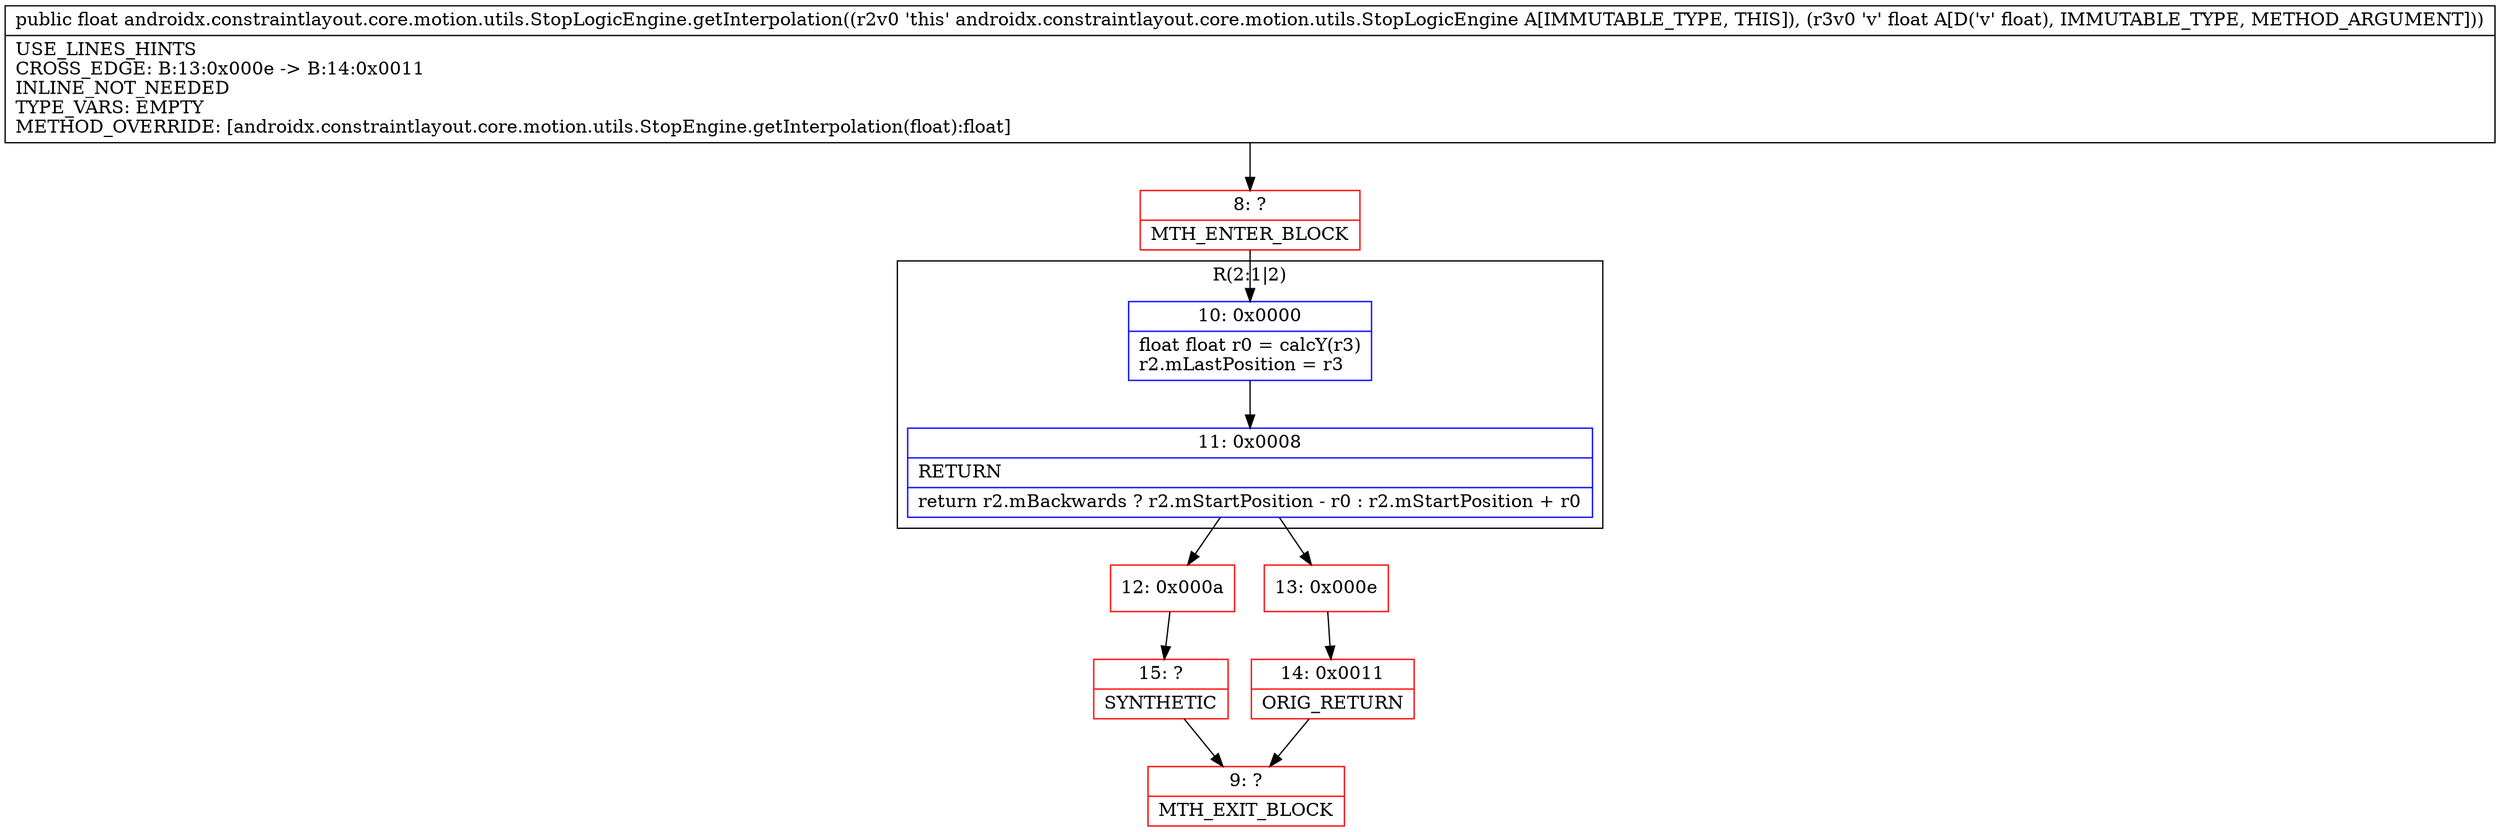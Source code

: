 digraph "CFG forandroidx.constraintlayout.core.motion.utils.StopLogicEngine.getInterpolation(F)F" {
subgraph cluster_Region_1371591521 {
label = "R(2:1|2)";
node [shape=record,color=blue];
Node_10 [shape=record,label="{10\:\ 0x0000|float float r0 = calcY(r3)\lr2.mLastPosition = r3\l}"];
Node_11 [shape=record,label="{11\:\ 0x0008|RETURN\l|return r2.mBackwards ? r2.mStartPosition \- r0 : r2.mStartPosition + r0\l}"];
}
Node_8 [shape=record,color=red,label="{8\:\ ?|MTH_ENTER_BLOCK\l}"];
Node_12 [shape=record,color=red,label="{12\:\ 0x000a}"];
Node_15 [shape=record,color=red,label="{15\:\ ?|SYNTHETIC\l}"];
Node_9 [shape=record,color=red,label="{9\:\ ?|MTH_EXIT_BLOCK\l}"];
Node_13 [shape=record,color=red,label="{13\:\ 0x000e}"];
Node_14 [shape=record,color=red,label="{14\:\ 0x0011|ORIG_RETURN\l}"];
MethodNode[shape=record,label="{public float androidx.constraintlayout.core.motion.utils.StopLogicEngine.getInterpolation((r2v0 'this' androidx.constraintlayout.core.motion.utils.StopLogicEngine A[IMMUTABLE_TYPE, THIS]), (r3v0 'v' float A[D('v' float), IMMUTABLE_TYPE, METHOD_ARGUMENT]))  | USE_LINES_HINTS\lCROSS_EDGE: B:13:0x000e \-\> B:14:0x0011\lINLINE_NOT_NEEDED\lTYPE_VARS: EMPTY\lMETHOD_OVERRIDE: [androidx.constraintlayout.core.motion.utils.StopEngine.getInterpolation(float):float]\l}"];
MethodNode -> Node_8;Node_10 -> Node_11;
Node_11 -> Node_12;
Node_11 -> Node_13;
Node_8 -> Node_10;
Node_12 -> Node_15;
Node_15 -> Node_9;
Node_13 -> Node_14;
Node_14 -> Node_9;
}

